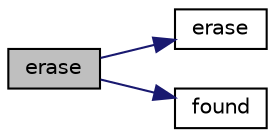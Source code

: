 digraph "erase"
{
  bgcolor="transparent";
  edge [fontname="Helvetica",fontsize="10",labelfontname="Helvetica",labelfontsize="10"];
  node [fontname="Helvetica",fontsize="10",shape=record];
  rankdir="LR";
  Node1 [label="erase",height=0.2,width=0.4,color="black", fillcolor="grey75", style="filled", fontcolor="black"];
  Node1 -> Node2 [color="midnightblue",fontsize="10",style="solid",fontname="Helvetica"];
  Node2 [label="erase",height=0.2,width=0.4,color="black",URL="$a04157.html#aa2989d1d3cd09b81f77b71a75a8d3e62"];
  Node1 -> Node3 [color="midnightblue",fontsize="10",style="solid",fontname="Helvetica"];
  Node3 [label="found",height=0.2,width=0.4,color="black",URL="$a02439.html#a484f3fbed148e809aa598ca3f1b7c413",tooltip="Return true if hashed entry is found in table. "];
}
